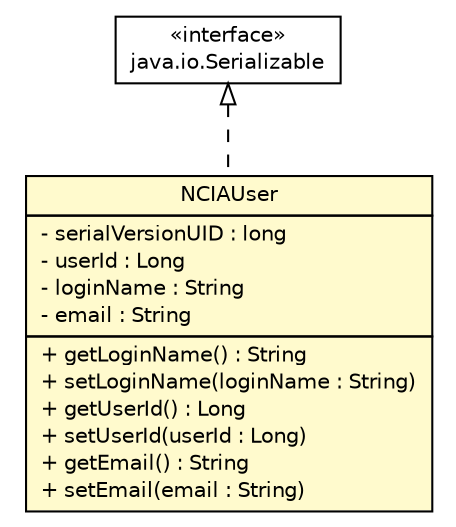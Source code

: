 #!/usr/local/bin/dot
#
# Class diagram 
# Generated by UmlGraph version 4.8 (http://www.spinellis.gr/sw/umlgraph)
#

digraph G {
	edge [fontname="Helvetica",fontsize=10,labelfontname="Helvetica",labelfontsize=10];
	node [fontname="Helvetica",fontsize=10,shape=plaintext];
	// gov.nih.nci.ncia.security.NCIAUser
	c56258 [label=<<table border="0" cellborder="1" cellspacing="0" cellpadding="2" port="p" bgcolor="lemonChiffon" href="./NCIAUser.html">
		<tr><td><table border="0" cellspacing="0" cellpadding="1">
			<tr><td> NCIAUser </td></tr>
		</table></td></tr>
		<tr><td><table border="0" cellspacing="0" cellpadding="1">
			<tr><td align="left"> - serialVersionUID : long </td></tr>
			<tr><td align="left"> - userId : Long </td></tr>
			<tr><td align="left"> - loginName : String </td></tr>
			<tr><td align="left"> - email : String </td></tr>
		</table></td></tr>
		<tr><td><table border="0" cellspacing="0" cellpadding="1">
			<tr><td align="left"> + getLoginName() : String </td></tr>
			<tr><td align="left"> + setLoginName(loginName : String) </td></tr>
			<tr><td align="left"> + getUserId() : Long </td></tr>
			<tr><td align="left"> + setUserId(userId : Long) </td></tr>
			<tr><td align="left"> + getEmail() : String </td></tr>
			<tr><td align="left"> + setEmail(email : String) </td></tr>
		</table></td></tr>
		</table>>, fontname="Helvetica", fontcolor="black", fontsize=10.0];
	//gov.nih.nci.ncia.security.NCIAUser implements java.io.Serializable
	c56315:p -> c56258:p [dir=back,arrowtail=empty,style=dashed];
	// java.io.Serializable
	c56315 [label=<<table border="0" cellborder="1" cellspacing="0" cellpadding="2" port="p" href="http://java.sun.com/j2se/1.4.2/docs/api/java/io/Serializable.html">
		<tr><td><table border="0" cellspacing="0" cellpadding="1">
			<tr><td> &laquo;interface&raquo; </td></tr>
			<tr><td> java.io.Serializable </td></tr>
		</table></td></tr>
		</table>>, fontname="Helvetica", fontcolor="black", fontsize=10.0];
}

